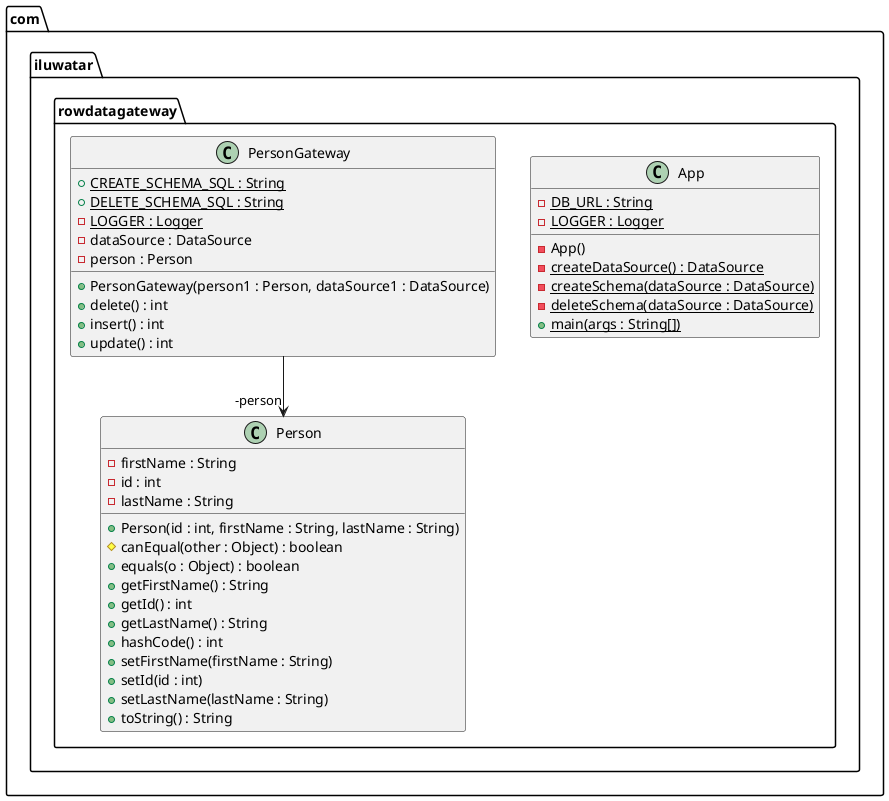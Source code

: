 @startuml
package com.iluwatar.rowdatagateway {
  class App {
    - DB_URL : String {static}
    - LOGGER : Logger {static}
    - App()
    - createDataSource() : DataSource {static}
    - createSchema(dataSource : DataSource) {static}
    - deleteSchema(dataSource : DataSource) {static}
    + main(args : String[]) {static}
  }
  class Person {
    - firstName : String
    - id : int
    - lastName : String
    + Person(id : int, firstName : String, lastName : String)
    # canEqual(other : Object) : boolean
    + equals(o : Object) : boolean
    + getFirstName() : String
    + getId() : int
    + getLastName() : String
    + hashCode() : int
    + setFirstName(firstName : String)
    + setId(id : int)
    + setLastName(lastName : String)
    + toString() : String
  }
  class PersonGateway {
    + CREATE_SCHEMA_SQL : String {static}
    + DELETE_SCHEMA_SQL : String {static}
    - LOGGER : Logger {static}
    - dataSource : DataSource
    - person : Person
    + PersonGateway(person1 : Person, dataSource1 : DataSource)
    + delete() : int
    + insert() : int
    + update() : int
  }
}
PersonGateway -->  "-person" Person
@enduml